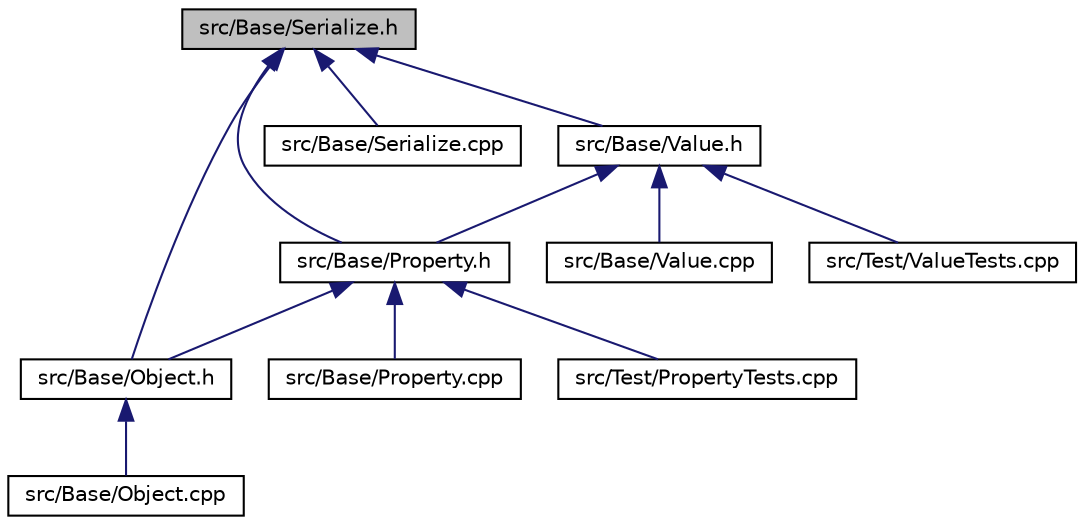 digraph "src/Base/Serialize.h"
{
 // INTERACTIVE_SVG=YES
 // LATEX_PDF_SIZE
  edge [fontname="Helvetica",fontsize="10",labelfontname="Helvetica",labelfontsize="10"];
  node [fontname="Helvetica",fontsize="10",shape=record];
  Node1 [label="src/Base/Serialize.h",height=0.2,width=0.4,color="black", fillcolor="grey75", style="filled", fontcolor="black",tooltip=" "];
  Node1 -> Node2 [dir="back",color="midnightblue",fontsize="10",style="solid",fontname="Helvetica"];
  Node2 [label="src/Base/Object.h",height=0.2,width=0.4,color="black", fillcolor="white", style="filled",URL="$_object_8h.html",tooltip=" "];
  Node2 -> Node3 [dir="back",color="midnightblue",fontsize="10",style="solid",fontname="Helvetica"];
  Node3 [label="src/Base/Object.cpp",height=0.2,width=0.4,color="black", fillcolor="white", style="filled",URL="$_object_8cpp.html",tooltip=" "];
  Node1 -> Node4 [dir="back",color="midnightblue",fontsize="10",style="solid",fontname="Helvetica"];
  Node4 [label="src/Base/Property.h",height=0.2,width=0.4,color="black", fillcolor="white", style="filled",URL="$_property_8h.html",tooltip=" "];
  Node4 -> Node2 [dir="back",color="midnightblue",fontsize="10",style="solid",fontname="Helvetica"];
  Node4 -> Node5 [dir="back",color="midnightblue",fontsize="10",style="solid",fontname="Helvetica"];
  Node5 [label="src/Base/Property.cpp",height=0.2,width=0.4,color="black", fillcolor="white", style="filled",URL="$_property_8cpp.html",tooltip=" "];
  Node4 -> Node6 [dir="back",color="midnightblue",fontsize="10",style="solid",fontname="Helvetica"];
  Node6 [label="src/Test/PropertyTests.cpp",height=0.2,width=0.4,color="black", fillcolor="white", style="filled",URL="$_property_tests_8cpp.html",tooltip=" "];
  Node1 -> Node7 [dir="back",color="midnightblue",fontsize="10",style="solid",fontname="Helvetica"];
  Node7 [label="src/Base/Serialize.cpp",height=0.2,width=0.4,color="black", fillcolor="white", style="filled",URL="$_serialize_8cpp.html",tooltip=" "];
  Node1 -> Node8 [dir="back",color="midnightblue",fontsize="10",style="solid",fontname="Helvetica"];
  Node8 [label="src/Base/Value.h",height=0.2,width=0.4,color="black", fillcolor="white", style="filled",URL="$_value_8h.html",tooltip=" "];
  Node8 -> Node4 [dir="back",color="midnightblue",fontsize="10",style="solid",fontname="Helvetica"];
  Node8 -> Node9 [dir="back",color="midnightblue",fontsize="10",style="solid",fontname="Helvetica"];
  Node9 [label="src/Base/Value.cpp",height=0.2,width=0.4,color="black", fillcolor="white", style="filled",URL="$_value_8cpp.html",tooltip=" "];
  Node8 -> Node10 [dir="back",color="midnightblue",fontsize="10",style="solid",fontname="Helvetica"];
  Node10 [label="src/Test/ValueTests.cpp",height=0.2,width=0.4,color="black", fillcolor="white", style="filled",URL="$_value_tests_8cpp.html",tooltip=" "];
}
